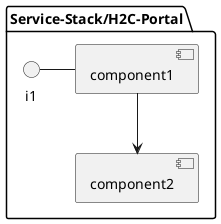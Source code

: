 @startuml

package "Service-Stack/H2C-Portal" {
component component1
component component2
interface i1

}
i1 - component1
component1 --> component2
@enduml
